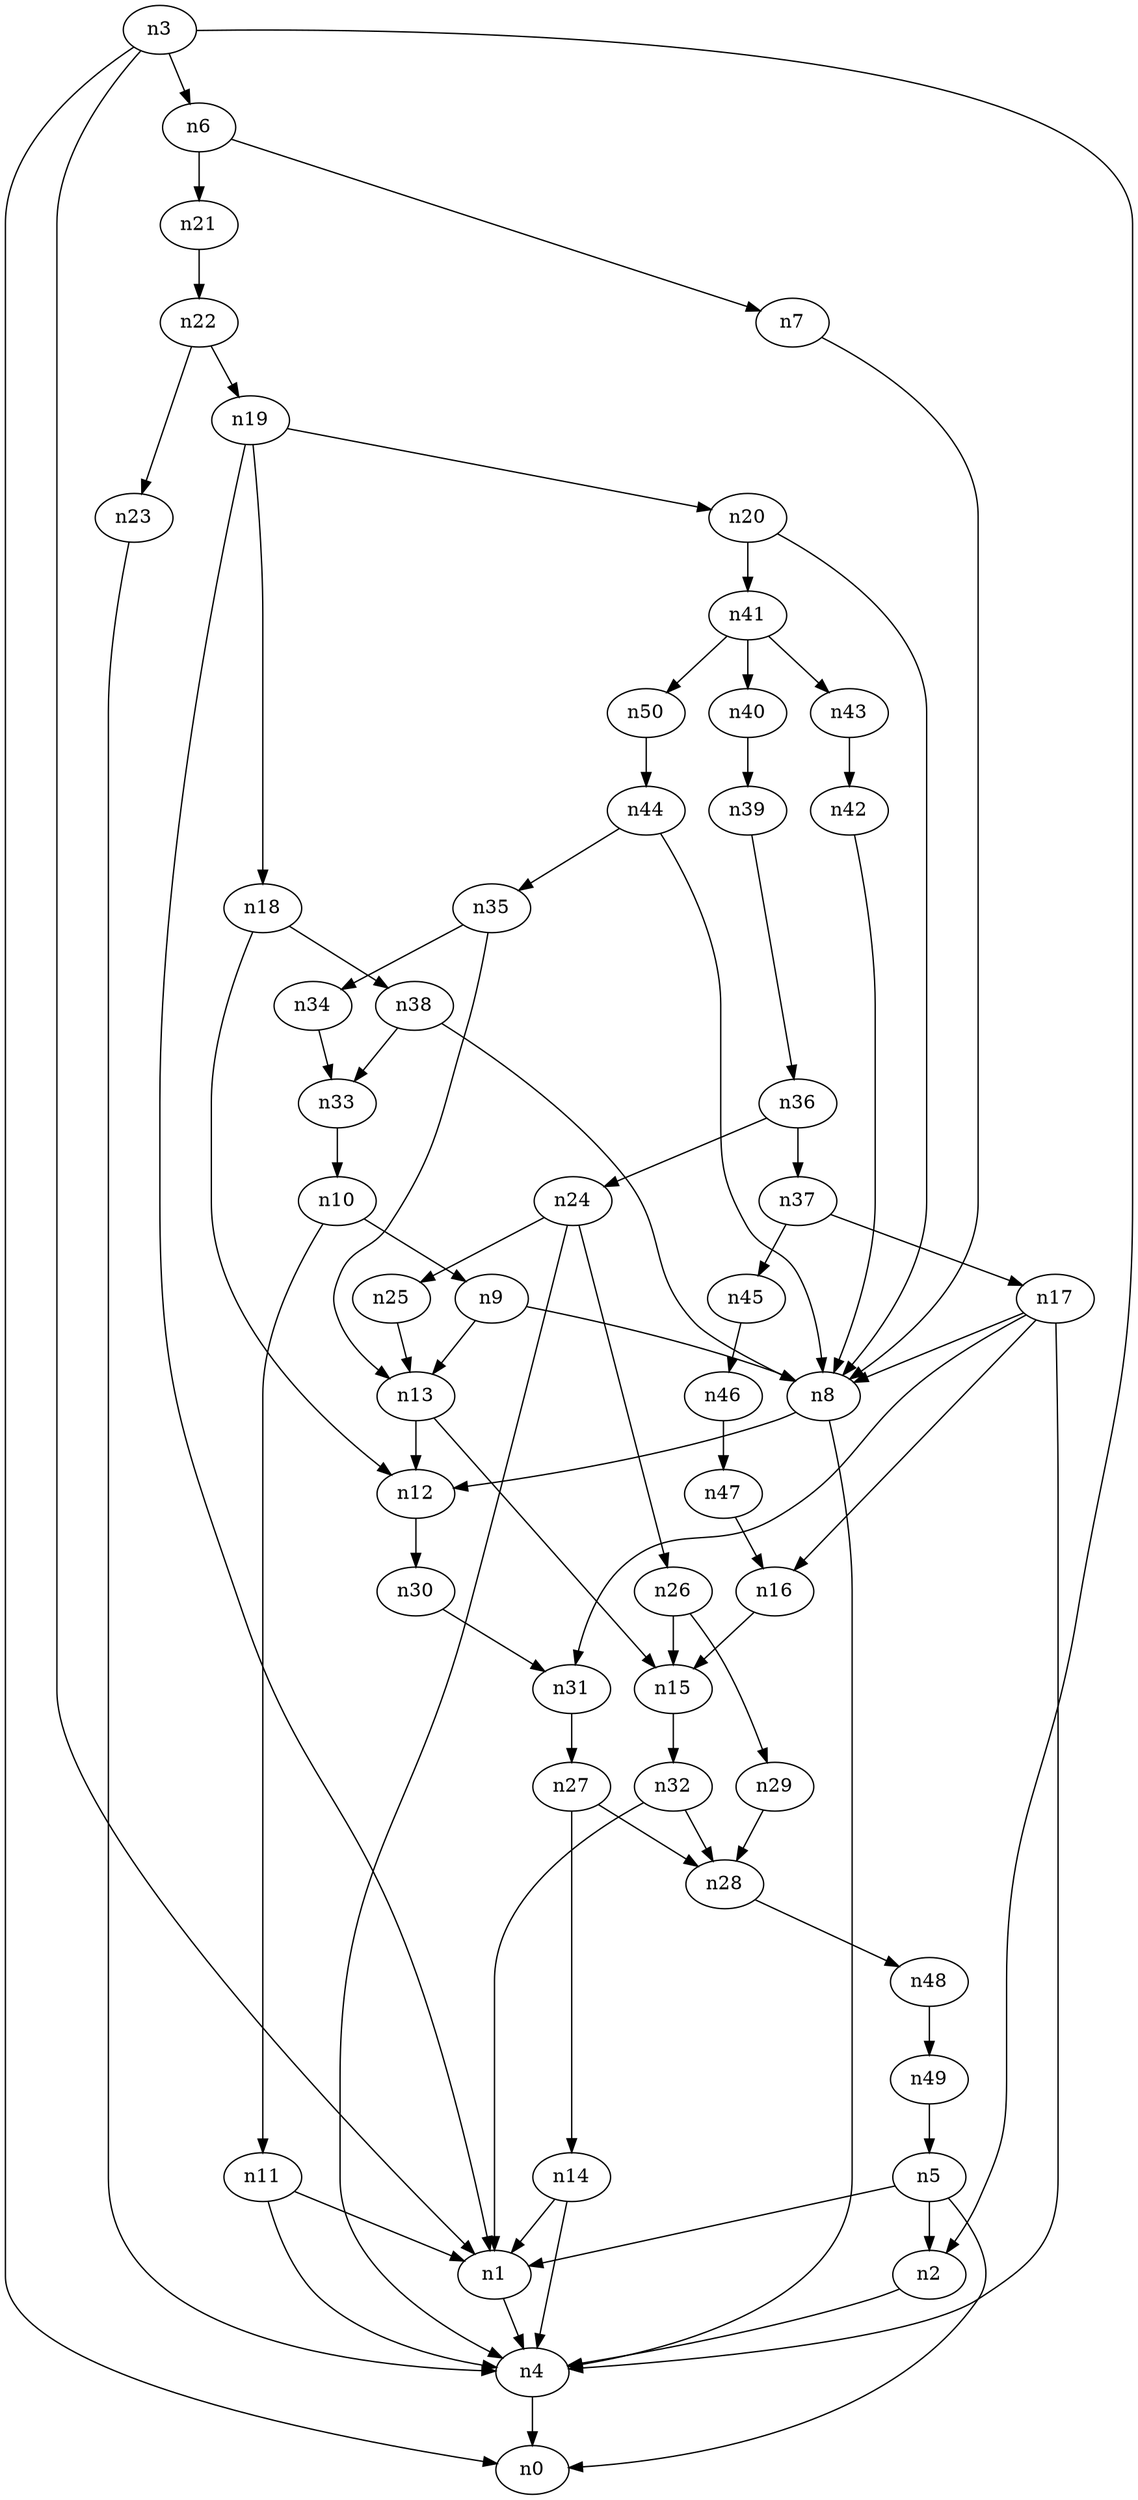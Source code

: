 digraph G {
	n1 -> n4	 [_graphml_id=e4];
	n2 -> n4	 [_graphml_id=e7];
	n3 -> n0	 [_graphml_id=e0];
	n3 -> n1	 [_graphml_id=e3];
	n3 -> n2	 [_graphml_id=e6];
	n3 -> n6	 [_graphml_id=e9];
	n4 -> n0	 [_graphml_id=e1];
	n5 -> n0	 [_graphml_id=e2];
	n5 -> n1	 [_graphml_id=e5];
	n5 -> n2	 [_graphml_id=e8];
	n6 -> n7	 [_graphml_id=e10];
	n6 -> n21	 [_graphml_id=e33];
	n7 -> n8	 [_graphml_id=e11];
	n8 -> n4	 [_graphml_id=e12];
	n8 -> n12	 [_graphml_id=e17];
	n9 -> n8	 [_graphml_id=e13];
	n9 -> n13	 [_graphml_id=e19];
	n10 -> n9	 [_graphml_id=e14];
	n10 -> n11	 [_graphml_id=e15];
	n11 -> n1	 [_graphml_id=e22];
	n11 -> n4	 [_graphml_id=e16];
	n12 -> n30	 [_graphml_id=e47];
	n13 -> n12	 [_graphml_id=e18];
	n13 -> n15	 [_graphml_id=e23];
	n14 -> n1	 [_graphml_id=e20];
	n14 -> n4	 [_graphml_id=e21];
	n15 -> n32	 [_graphml_id=e50];
	n16 -> n15	 [_graphml_id=e24];
	n17 -> n4	 [_graphml_id=e32];
	n17 -> n8	 [_graphml_id=e26];
	n17 -> n16	 [_graphml_id=e25];
	n17 -> n31	 [_graphml_id=e52];
	n18 -> n12	 [_graphml_id=e27];
	n18 -> n38	 [_graphml_id=e61];
	n19 -> n1	 [_graphml_id=e29];
	n19 -> n18	 [_graphml_id=e28];
	n19 -> n20	 [_graphml_id=e30];
	n20 -> n8	 [_graphml_id=e31];
	n20 -> n41	 [_graphml_id=e66];
	n21 -> n22	 [_graphml_id=e34];
	n22 -> n19	 [_graphml_id=e42];
	n22 -> n23	 [_graphml_id=e35];
	n23 -> n4	 [_graphml_id=e36];
	n24 -> n4	 [_graphml_id=e37];
	n24 -> n25	 [_graphml_id=e38];
	n24 -> n26	 [_graphml_id=e41];
	n25 -> n13	 [_graphml_id=e39];
	n26 -> n15	 [_graphml_id=e40];
	n26 -> n29	 [_graphml_id=e46];
	n27 -> n14	 [_graphml_id=e43];
	n27 -> n28	 [_graphml_id=e44];
	n28 -> n48	 [_graphml_id=e77];
	n29 -> n28	 [_graphml_id=e45];
	n30 -> n31	 [_graphml_id=e48];
	n31 -> n27	 [_graphml_id=e49];
	n32 -> n1	 [_graphml_id=e62];
	n32 -> n28	 [_graphml_id=e51];
	n33 -> n10	 [_graphml_id=e53];
	n34 -> n33	 [_graphml_id=e54];
	n35 -> n13	 [_graphml_id=e56];
	n35 -> n34	 [_graphml_id=e55];
	n36 -> n24	 [_graphml_id=e57];
	n36 -> n37	 [_graphml_id=e58];
	n37 -> n17	 [_graphml_id=e59];
	n37 -> n45	 [_graphml_id=e73];
	n38 -> n8	 [_graphml_id=e72];
	n38 -> n33	 [_graphml_id=e60];
	n39 -> n36	 [_graphml_id=e63];
	n40 -> n39	 [_graphml_id=e64];
	n41 -> n40	 [_graphml_id=e65];
	n41 -> n43	 [_graphml_id=e69];
	n41 -> n50	 [_graphml_id=e80];
	n42 -> n8	 [_graphml_id=e67];
	n43 -> n42	 [_graphml_id=e68];
	n44 -> n8	 [_graphml_id=e71];
	n44 -> n35	 [_graphml_id=e70];
	n45 -> n46	 [_graphml_id=e74];
	n46 -> n47	 [_graphml_id=e75];
	n47 -> n16	 [_graphml_id=e76];
	n48 -> n49	 [_graphml_id=e78];
	n49 -> n5	 [_graphml_id=e79];
	n50 -> n44	 [_graphml_id=e81];
}
